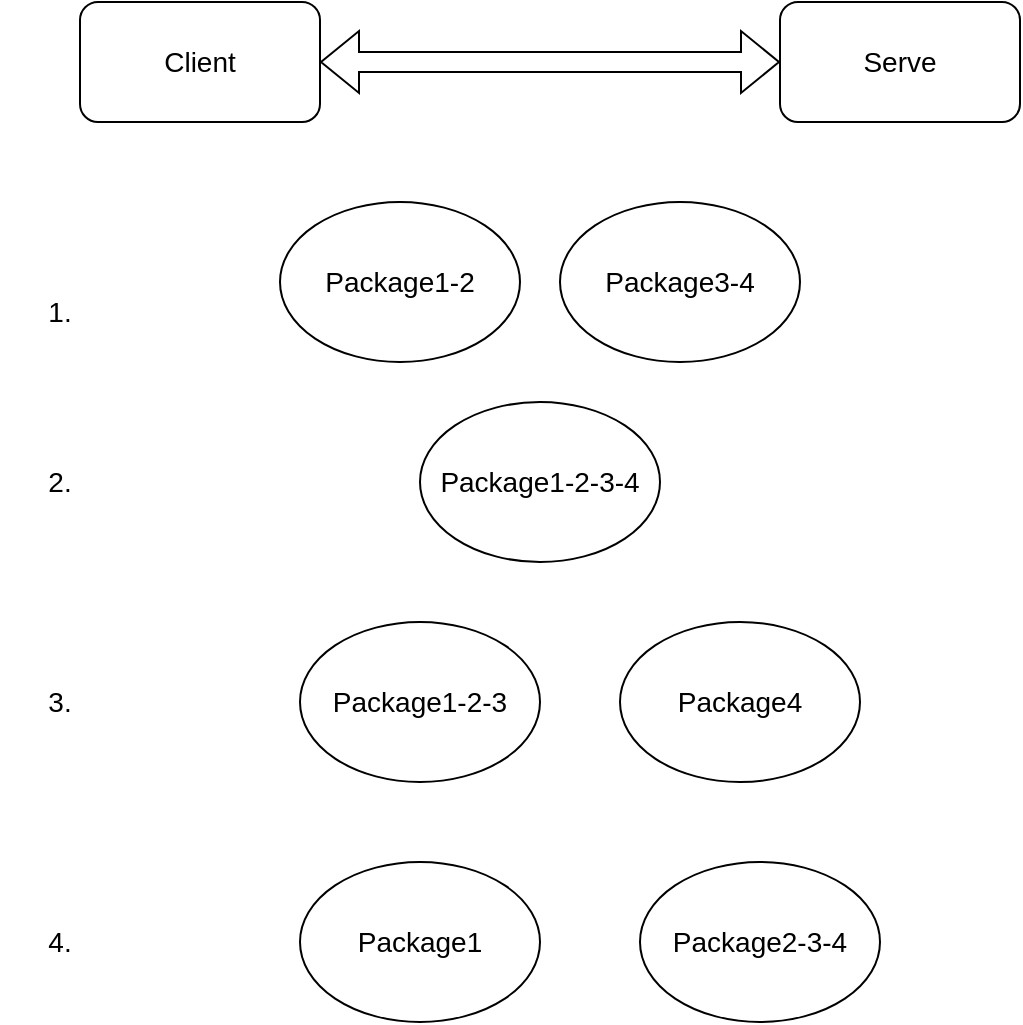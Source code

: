 <mxfile version="28.2.1">
  <diagram name="第 1 页" id="jydTHEqs04GkQuILjLYL">
    <mxGraphModel dx="1426" dy="751" grid="1" gridSize="10" guides="1" tooltips="1" connect="1" arrows="1" fold="1" page="1" pageScale="1" pageWidth="827" pageHeight="1169" math="0" shadow="0">
      <root>
        <mxCell id="0" />
        <mxCell id="1" parent="0" />
        <mxCell id="HfdcvpC6aCk-1_pOupXE-1" value="Client" style="rounded=1;whiteSpace=wrap;html=1;fontSize=14;" vertex="1" parent="1">
          <mxGeometry x="160" y="230" width="120" height="60" as="geometry" />
        </mxCell>
        <mxCell id="HfdcvpC6aCk-1_pOupXE-2" value="" style="shape=flexArrow;endArrow=classic;startArrow=classic;html=1;rounded=0;exitX=1;exitY=0.5;exitDx=0;exitDy=0;fontSize=14;" edge="1" parent="1" source="HfdcvpC6aCk-1_pOupXE-1">
          <mxGeometry width="100" height="100" relative="1" as="geometry">
            <mxPoint x="380" y="270" as="sourcePoint" />
            <mxPoint x="510" y="260" as="targetPoint" />
          </mxGeometry>
        </mxCell>
        <mxCell id="HfdcvpC6aCk-1_pOupXE-3" value="Serve" style="rounded=1;whiteSpace=wrap;html=1;fontSize=14;" vertex="1" parent="1">
          <mxGeometry x="510" y="230" width="120" height="60" as="geometry" />
        </mxCell>
        <mxCell id="HfdcvpC6aCk-1_pOupXE-4" value="Package1-2" style="ellipse;whiteSpace=wrap;html=1;fontSize=14;" vertex="1" parent="1">
          <mxGeometry x="260" y="330" width="120" height="80" as="geometry" />
        </mxCell>
        <mxCell id="HfdcvpC6aCk-1_pOupXE-5" value="Package3-4" style="ellipse;whiteSpace=wrap;html=1;fontSize=14;" vertex="1" parent="1">
          <mxGeometry x="400" y="330" width="120" height="80" as="geometry" />
        </mxCell>
        <mxCell id="HfdcvpC6aCk-1_pOupXE-6" value="Package1-2-3-4" style="ellipse;whiteSpace=wrap;html=1;fontSize=14;" vertex="1" parent="1">
          <mxGeometry x="330" y="430" width="120" height="80" as="geometry" />
        </mxCell>
        <mxCell id="HfdcvpC6aCk-1_pOupXE-7" value="Package1-2-3" style="ellipse;whiteSpace=wrap;html=1;fontSize=14;" vertex="1" parent="1">
          <mxGeometry x="270" y="540" width="120" height="80" as="geometry" />
        </mxCell>
        <mxCell id="HfdcvpC6aCk-1_pOupXE-8" value="Package1" style="ellipse;whiteSpace=wrap;html=1;fontSize=14;" vertex="1" parent="1">
          <mxGeometry x="270" y="660" width="120" height="80" as="geometry" />
        </mxCell>
        <mxCell id="HfdcvpC6aCk-1_pOupXE-9" value="Package2-3-4" style="ellipse;whiteSpace=wrap;html=1;fontSize=14;" vertex="1" parent="1">
          <mxGeometry x="440" y="660" width="120" height="80" as="geometry" />
        </mxCell>
        <mxCell id="HfdcvpC6aCk-1_pOupXE-10" value="Package4" style="ellipse;whiteSpace=wrap;html=1;fontSize=14;" vertex="1" parent="1">
          <mxGeometry x="430" y="540" width="120" height="80" as="geometry" />
        </mxCell>
        <mxCell id="HfdcvpC6aCk-1_pOupXE-11" value="1." style="text;html=1;align=center;verticalAlign=middle;whiteSpace=wrap;rounded=0;fontSize=14;" vertex="1" parent="1">
          <mxGeometry x="120" y="370" width="60" height="30" as="geometry" />
        </mxCell>
        <mxCell id="HfdcvpC6aCk-1_pOupXE-12" value="2." style="text;html=1;align=center;verticalAlign=middle;whiteSpace=wrap;rounded=0;fontSize=14;" vertex="1" parent="1">
          <mxGeometry x="120" y="455" width="60" height="30" as="geometry" />
        </mxCell>
        <mxCell id="HfdcvpC6aCk-1_pOupXE-13" value="3." style="text;html=1;align=center;verticalAlign=middle;whiteSpace=wrap;rounded=0;fontSize=14;" vertex="1" parent="1">
          <mxGeometry x="120" y="565" width="60" height="30" as="geometry" />
        </mxCell>
        <mxCell id="HfdcvpC6aCk-1_pOupXE-14" value="4." style="text;html=1;align=center;verticalAlign=middle;whiteSpace=wrap;rounded=0;fontSize=14;" vertex="1" parent="1">
          <mxGeometry x="120" y="685" width="60" height="30" as="geometry" />
        </mxCell>
      </root>
    </mxGraphModel>
  </diagram>
</mxfile>
